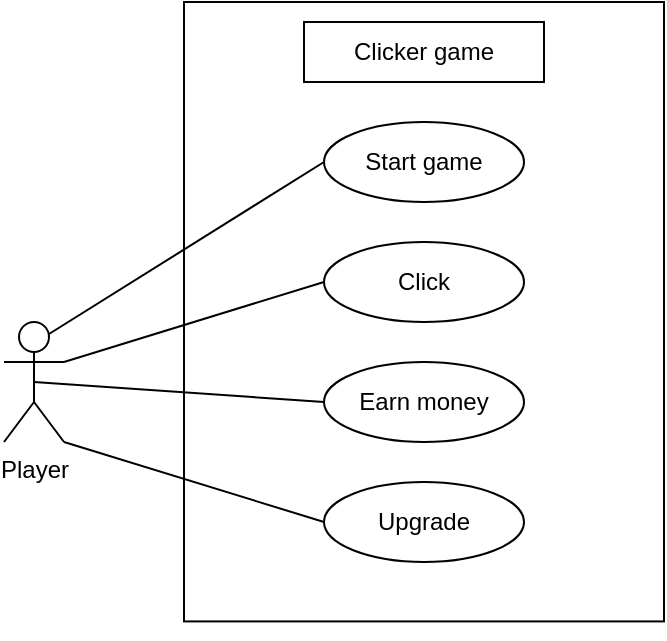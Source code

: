 <mxfile version="22.1.21" type="device">
  <diagram name="Страница — 1" id="9PEayqKX-WIyYpuGxbbe">
    <mxGraphModel dx="819" dy="478" grid="1" gridSize="10" guides="1" tooltips="1" connect="1" arrows="1" fold="1" page="1" pageScale="1" pageWidth="827" pageHeight="1169" math="0" shadow="0">
      <root>
        <mxCell id="0" />
        <mxCell id="1" parent="0" />
        <mxCell id="8XvpLmojUUUutvtwTpKg-1" value="Player" style="shape=umlActor;verticalLabelPosition=bottom;verticalAlign=top;html=1;outlineConnect=0;" vertex="1" parent="1">
          <mxGeometry x="140" y="220" width="30" height="60" as="geometry" />
        </mxCell>
        <mxCell id="8XvpLmojUUUutvtwTpKg-3" value="" style="rounded=0;whiteSpace=wrap;html=1;" vertex="1" parent="1">
          <mxGeometry x="230" y="60" width="240" height="309.71" as="geometry" />
        </mxCell>
        <mxCell id="8XvpLmojUUUutvtwTpKg-4" value="Start game" style="ellipse;whiteSpace=wrap;html=1;" vertex="1" parent="1">
          <mxGeometry x="300" y="120" width="100" height="40" as="geometry" />
        </mxCell>
        <mxCell id="8XvpLmojUUUutvtwTpKg-5" value="Click" style="ellipse;whiteSpace=wrap;html=1;" vertex="1" parent="1">
          <mxGeometry x="300" y="180" width="100" height="40" as="geometry" />
        </mxCell>
        <mxCell id="8XvpLmojUUUutvtwTpKg-6" value="Upgrade" style="ellipse;whiteSpace=wrap;html=1;" vertex="1" parent="1">
          <mxGeometry x="300" y="300" width="100" height="40" as="geometry" />
        </mxCell>
        <mxCell id="8XvpLmojUUUutvtwTpKg-8" style="edgeStyle=orthogonalEdgeStyle;rounded=0;orthogonalLoop=1;jettySize=auto;html=1;exitX=0.5;exitY=1;exitDx=0;exitDy=0;" edge="1" parent="1" source="8XvpLmojUUUutvtwTpKg-3" target="8XvpLmojUUUutvtwTpKg-3">
          <mxGeometry relative="1" as="geometry" />
        </mxCell>
        <mxCell id="8XvpLmojUUUutvtwTpKg-9" value="Earn money" style="ellipse;whiteSpace=wrap;html=1;" vertex="1" parent="1">
          <mxGeometry x="300" y="240" width="100" height="40" as="geometry" />
        </mxCell>
        <mxCell id="8XvpLmojUUUutvtwTpKg-10" value="Clicker game" style="rounded=0;whiteSpace=wrap;html=1;" vertex="1" parent="1">
          <mxGeometry x="290" y="70" width="120" height="30" as="geometry" />
        </mxCell>
        <mxCell id="8XvpLmojUUUutvtwTpKg-11" value="" style="endArrow=none;html=1;rounded=0;entryX=0;entryY=0.5;entryDx=0;entryDy=0;exitX=0.75;exitY=0.1;exitDx=0;exitDy=0;exitPerimeter=0;" edge="1" parent="1" source="8XvpLmojUUUutvtwTpKg-1" target="8XvpLmojUUUutvtwTpKg-4">
          <mxGeometry width="50" height="50" relative="1" as="geometry">
            <mxPoint x="170" y="220" as="sourcePoint" />
            <mxPoint x="220" y="170" as="targetPoint" />
          </mxGeometry>
        </mxCell>
        <mxCell id="8XvpLmojUUUutvtwTpKg-12" value="" style="endArrow=none;html=1;rounded=0;entryX=0;entryY=0.5;entryDx=0;entryDy=0;exitX=1;exitY=0.333;exitDx=0;exitDy=0;exitPerimeter=0;" edge="1" parent="1" source="8XvpLmojUUUutvtwTpKg-1" target="8XvpLmojUUUutvtwTpKg-5">
          <mxGeometry width="50" height="50" relative="1" as="geometry">
            <mxPoint x="180" y="239.85" as="sourcePoint" />
            <mxPoint x="230" y="189.85" as="targetPoint" />
          </mxGeometry>
        </mxCell>
        <mxCell id="8XvpLmojUUUutvtwTpKg-13" value="" style="endArrow=none;html=1;rounded=0;entryX=0;entryY=0.5;entryDx=0;entryDy=0;exitX=0.5;exitY=0.5;exitDx=0;exitDy=0;exitPerimeter=0;" edge="1" parent="1" source="8XvpLmojUUUutvtwTpKg-1" target="8XvpLmojUUUutvtwTpKg-9">
          <mxGeometry width="50" height="50" relative="1" as="geometry">
            <mxPoint x="180" y="260" as="sourcePoint" />
            <mxPoint x="230" y="210" as="targetPoint" />
          </mxGeometry>
        </mxCell>
        <mxCell id="8XvpLmojUUUutvtwTpKg-14" value="" style="endArrow=none;html=1;rounded=0;entryX=0;entryY=0.5;entryDx=0;entryDy=0;exitX=1;exitY=1;exitDx=0;exitDy=0;exitPerimeter=0;" edge="1" parent="1" source="8XvpLmojUUUutvtwTpKg-1" target="8XvpLmojUUUutvtwTpKg-6">
          <mxGeometry width="50" height="50" relative="1" as="geometry">
            <mxPoint x="180" y="280" as="sourcePoint" />
            <mxPoint x="230" y="230" as="targetPoint" />
          </mxGeometry>
        </mxCell>
      </root>
    </mxGraphModel>
  </diagram>
</mxfile>
